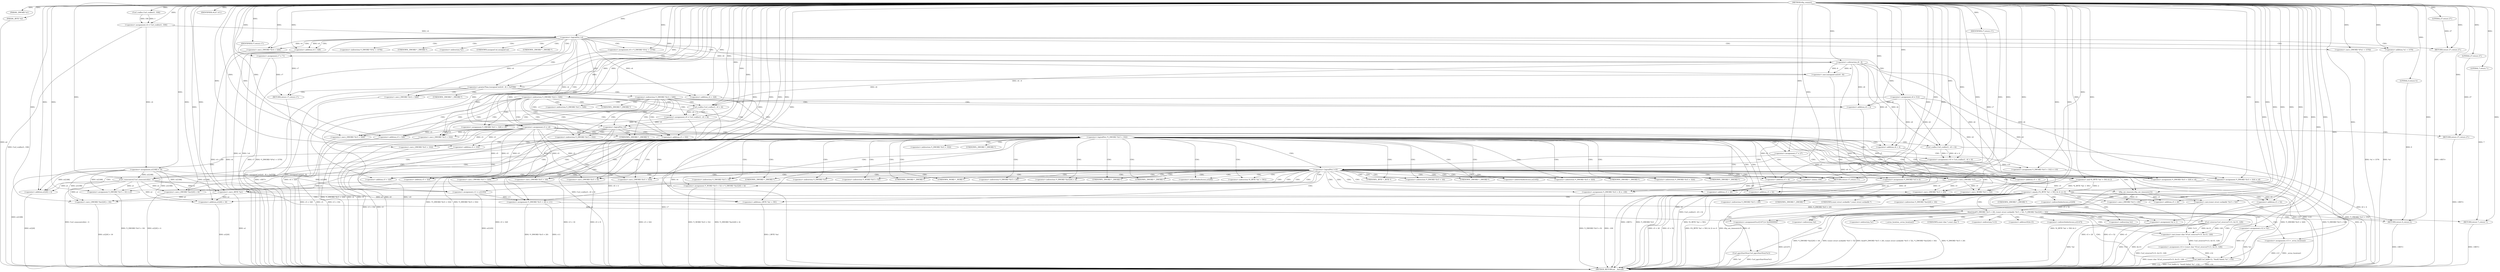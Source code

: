 digraph tftp_connect {  
"1000112" [label = "(METHOD,tftp_connect)" ]
"1000387" [label = "(METHOD_RETURN,int __fastcall)" ]
"1000113" [label = "(PARAM,_DWORD *a1)" ]
"1000114" [label = "(PARAM,_BYTE *a2)" ]
"1000127" [label = "(<operator>.assignment,v4 = Curl_ccalloc(1, 336))" ]
"1000129" [label = "(Curl_ccalloc,Curl_ccalloc(1, 336))" ]
"1000132" [label = "(<operator>.assignment,a1[188] = v4)" ]
"1000138" [label = "(<operator>.logicalNot,!v4)" ]
"1000140" [label = "(RETURN,return 27;,return 27;)" ]
"1000141" [label = "(LITERAL,27,return 27;)" ]
"1000142" [label = "(<operator>.assignment,v5 = v4)" ]
"1000145" [label = "(<operator>.assignment,v6 = *(_DWORD *)(*a1 + 1576))" ]
"1000148" [label = "(<operator>.cast,(_DWORD *)(*a1 + 1576))" ]
"1000150" [label = "(<operator>.addition,*a1 + 1576)" ]
"1000155" [label = "(IDENTIFIER,v6,if ( v6 ))" ]
"1000157" [label = "(<operator>.assignment,v7 = 71)" ]
"1000161" [label = "(<operator>.greaterThan,(unsigned int)(v6 - 8) > 0xFFB0)" ]
"1000162" [label = "(<operator>.cast,(unsigned int)(v6 - 8))" ]
"1000164" [label = "(<operator>.subtraction,v6 - 8)" ]
"1000168" [label = "(RETURN,return v7;,return v7;)" ]
"1000169" [label = "(IDENTIFIER,v7,return v7;)" ]
"1000172" [label = "(<operator>.cast,(_DWORD *)(v4 + 328))" ]
"1000174" [label = "(<operator>.addition,v4 + 328)" ]
"1000180" [label = "(<operator>.assignment,v6 = 512)" ]
"1000185" [label = "(<operator>.cast,(_DWORD *)(v4 + 328))" ]
"1000187" [label = "(<operator>.addition,v4 + 328)" ]
"1000191" [label = "(<operator>.assignment,v9 = Curl_ccalloc(1, v6 + 4))" ]
"1000193" [label = "(Curl_ccalloc,Curl_ccalloc(1, v6 + 4))" ]
"1000195" [label = "(<operator>.addition,v6 + 4)" ]
"1000198" [label = "(<operator>.assignment,*(_DWORD *)(v5 + 328) = v9)" ]
"1000200" [label = "(<operator>.cast,(_DWORD *)(v5 + 328))" ]
"1000202" [label = "(<operator>.addition,v5 + 328)" ]
"1000207" [label = "(<operator>.logicalNot,!v9)" ]
"1000209" [label = "(RETURN,return 27;,return 27;)" ]
"1000210" [label = "(LITERAL,27,return 27;)" ]
"1000213" [label = "(<operator>.logicalNot,!*(_DWORD *)(v5 + 332))" ]
"1000215" [label = "(<operator>.cast,(_DWORD *)(v5 + 332))" ]
"1000217" [label = "(<operator>.addition,v5 + 332)" ]
"1000221" [label = "(<operator>.assignment,v10 = Curl_ccalloc(1, v6 + 4))" ]
"1000223" [label = "(Curl_ccalloc,Curl_ccalloc(1, v6 + 4))" ]
"1000225" [label = "(<operator>.addition,v6 + 4)" ]
"1000228" [label = "(<operator>.assignment,v7 = 27)" ]
"1000231" [label = "(<operator>.assignment,*(_DWORD *)(v5 + 332) = v10)" ]
"1000233" [label = "(<operator>.cast,(_DWORD *)(v5 + 332))" ]
"1000235" [label = "(<operator>.addition,v5 + 332)" ]
"1000240" [label = "(<operator>.logicalNot,!v10)" ]
"1000242" [label = "(RETURN,return v7;,return v7;)" ]
"1000243" [label = "(IDENTIFIER,v7,return v7;)" ]
"1000244" [label = "(Curl_conncontrol,Curl_conncontrol(a1, 1))" ]
"1000247" [label = "(<operator>.assignment,*(_DWORD *)(v5 + 16) = a1)" ]
"1000249" [label = "(<operator>.cast,(_DWORD *)(v5 + 16))" ]
"1000251" [label = "(<operator>.addition,v5 + 16)" ]
"1000255" [label = "(<operator>.assignment,v11 = a1[105])" ]
"1000260" [label = "(<operator>.assignment,*(_DWORD *)(v5 + 320) = v6)" ]
"1000262" [label = "(<operator>.cast,(_DWORD *)(v5 + 320))" ]
"1000264" [label = "(<operator>.addition,v5 + 320)" ]
"1000268" [label = "(<operator>.assignment,*(_DWORD *)(v5 + 324) = v6)" ]
"1000270" [label = "(<operator>.cast,(_DWORD *)(v5 + 324))" ]
"1000272" [label = "(<operator>.addition,v5 + 324)" ]
"1000276" [label = "(<operator>.assignment,*(_DWORD *)(v5 + 8) = -100)" ]
"1000278" [label = "(<operator>.cast,(_DWORD *)(v5 + 8))" ]
"1000280" [label = "(<operator>.addition,v5 + 8)" ]
"1000283" [label = "(<operator>.minus,-100)" ]
"1000285" [label = "(<operator>.assignment,*(_DWORD *)v5 = 0)" ]
"1000287" [label = "(<operator>.cast,(_DWORD *)v5)" ]
"1000291" [label = "(<operator>.assignment,*(_DWORD *)(v5 + 20) = v11)" ]
"1000293" [label = "(<operator>.cast,(_DWORD *)(v5 + 20))" ]
"1000295" [label = "(<operator>.addition,v5 + 20)" ]
"1000299" [label = "(<operator>.assignment,*(_WORD *)(v5 + 52) = *(_DWORD *)(a1[20] + 4))" ]
"1000301" [label = "(<operator>.cast,(_WORD *)(v5 + 52))" ]
"1000303" [label = "(<operator>.addition,v5 + 52)" ]
"1000307" [label = "(<operator>.cast,(_DWORD *)(a1[20] + 4))" ]
"1000309" [label = "(<operator>.addition,a1[20] + 4)" ]
"1000314" [label = "(tftp_set_timeouts,tftp_set_timeouts(v5))" ]
"1000317" [label = "(<operator>.equals,(*((_BYTE *)a1 + 591) & 2) == 0)" ]
"1000318" [label = "(<operator>.and,*((_BYTE *)a1 + 591) & 2)" ]
"1000320" [label = "(<operator>.addition,(_BYTE *)a1 + 591)" ]
"1000321" [label = "(<operator>.cast,(_BYTE *)a1)" ]
"1000329" [label = "(bind,bind(*(_DWORD *)(v5 + 20), (const struct sockaddr *)(v5 + 52), *(_DWORD *)(a1[20] + 16)))" ]
"1000331" [label = "(<operator>.cast,(_DWORD *)(v5 + 20))" ]
"1000333" [label = "(<operator>.addition,v5 + 20)" ]
"1000336" [label = "(<operator>.cast,(const struct sockaddr *)(v5 + 52))" ]
"1000338" [label = "(<operator>.addition,v5 + 52)" ]
"1000342" [label = "(<operator>.cast,(_DWORD *)(a1[20] + 16))" ]
"1000344" [label = "(<operator>.addition,a1[20] + 16)" ]
"1000350" [label = "(<operator>.assignment,v12 = *a1)" ]
"1000354" [label = "(<operator>.assignment,v13 = _errno_location())" ]
"1000357" [label = "(<operator>.assignment,v14 = (const char *)Curl_strerror(*v13, &v15, 128))" ]
"1000359" [label = "(<operator>.cast,(const char *)Curl_strerror(*v13, &v15, 128))" ]
"1000361" [label = "(Curl_strerror,Curl_strerror(*v13, &v15, 128))" ]
"1000367" [label = "(Curl_failf,Curl_failf(v12, \"bind() failed; %s\", v14))" ]
"1000371" [label = "(RETURN,return 7;,return 7;)" ]
"1000372" [label = "(LITERAL,7,return 7;)" ]
"1000373" [label = "(<operators>.assignmentOr,a1[147] |= 0x2000000u)" ]
"1000378" [label = "(Curl_pgrsStartNow,Curl_pgrsStartNow(*a1))" ]
"1000381" [label = "(<operator>.assignment,*a2 = 1)" ]
"1000385" [label = "(RETURN,return 0;,return 0;)" ]
"1000386" [label = "(LITERAL,0,return 0;)" ]
"1000147" [label = "(<operator>.indirection,*(_DWORD *)(*a1 + 1576))" ]
"1000149" [label = "(UNKNOWN,_DWORD *,_DWORD *)" ]
"1000151" [label = "(<operator>.indirection,*a1)" ]
"1000163" [label = "(UNKNOWN,unsigned int,unsigned int)" ]
"1000171" [label = "(<operator>.indirection,*(_DWORD *)(v4 + 328))" ]
"1000173" [label = "(UNKNOWN,_DWORD *,_DWORD *)" ]
"1000184" [label = "(<operator>.indirection,*(_DWORD *)(v4 + 328))" ]
"1000186" [label = "(UNKNOWN,_DWORD *,_DWORD *)" ]
"1000199" [label = "(<operator>.indirection,*(_DWORD *)(v5 + 328))" ]
"1000201" [label = "(UNKNOWN,_DWORD *,_DWORD *)" ]
"1000214" [label = "(<operator>.indirection,*(_DWORD *)(v5 + 332))" ]
"1000216" [label = "(UNKNOWN,_DWORD *,_DWORD *)" ]
"1000232" [label = "(<operator>.indirection,*(_DWORD *)(v5 + 332))" ]
"1000234" [label = "(UNKNOWN,_DWORD *,_DWORD *)" ]
"1000248" [label = "(<operator>.indirection,*(_DWORD *)(v5 + 16))" ]
"1000250" [label = "(UNKNOWN,_DWORD *,_DWORD *)" ]
"1000257" [label = "(<operator>.indirectIndexAccess,a1[105])" ]
"1000261" [label = "(<operator>.indirection,*(_DWORD *)(v5 + 320))" ]
"1000263" [label = "(UNKNOWN,_DWORD *,_DWORD *)" ]
"1000269" [label = "(<operator>.indirection,*(_DWORD *)(v5 + 324))" ]
"1000271" [label = "(UNKNOWN,_DWORD *,_DWORD *)" ]
"1000277" [label = "(<operator>.indirection,*(_DWORD *)(v5 + 8))" ]
"1000279" [label = "(UNKNOWN,_DWORD *,_DWORD *)" ]
"1000286" [label = "(<operator>.indirection,*(_DWORD *)v5)" ]
"1000288" [label = "(UNKNOWN,_DWORD *,_DWORD *)" ]
"1000292" [label = "(<operator>.indirection,*(_DWORD *)(v5 + 20))" ]
"1000294" [label = "(UNKNOWN,_DWORD *,_DWORD *)" ]
"1000300" [label = "(<operator>.indirection,*(_WORD *)(v5 + 52))" ]
"1000302" [label = "(UNKNOWN,_WORD *,_WORD *)" ]
"1000306" [label = "(<operator>.indirection,*(_DWORD *)(a1[20] + 4))" ]
"1000308" [label = "(UNKNOWN,_DWORD *,_DWORD *)" ]
"1000310" [label = "(<operator>.indirectIndexAccess,a1[20])" ]
"1000319" [label = "(<operator>.indirection,*((_BYTE *)a1 + 591))" ]
"1000322" [label = "(UNKNOWN,_BYTE *,_BYTE *)" ]
"1000330" [label = "(<operator>.indirection,*(_DWORD *)(v5 + 20))" ]
"1000332" [label = "(UNKNOWN,_DWORD *,_DWORD *)" ]
"1000337" [label = "(UNKNOWN,const struct sockaddr *,const struct sockaddr *)" ]
"1000341" [label = "(<operator>.indirection,*(_DWORD *)(a1[20] + 16))" ]
"1000343" [label = "(UNKNOWN,_DWORD *,_DWORD *)" ]
"1000345" [label = "(<operator>.indirectIndexAccess,a1[20])" ]
"1000352" [label = "(<operator>.indirection,*a1)" ]
"1000356" [label = "(_errno_location,_errno_location())" ]
"1000360" [label = "(UNKNOWN,const char *,const char *)" ]
"1000362" [label = "(<operator>.indirection,*v13)" ]
"1000364" [label = "(<operator>.addressOf,&v15)" ]
"1000374" [label = "(<operator>.indirectIndexAccess,a1[147])" ]
"1000379" [label = "(<operator>.indirection,*a1)" ]
"1000382" [label = "(<operator>.indirection,*a2)" ]
  "1000209" -> "1000387"  [ label = "DDG: <RET>"] 
  "1000385" -> "1000387"  [ label = "DDG: <RET>"] 
  "1000371" -> "1000387"  [ label = "DDG: <RET>"] 
  "1000242" -> "1000387"  [ label = "DDG: <RET>"] 
  "1000162" -> "1000387"  [ label = "DDG: v6 - 8"] 
  "1000142" -> "1000387"  [ label = "DDG: v4"] 
  "1000161" -> "1000387"  [ label = "DDG: (unsigned int)(v6 - 8) > 0xFFB0"] 
  "1000142" -> "1000387"  [ label = "DDG: v5"] 
  "1000373" -> "1000387"  [ label = "DDG: a1[147]"] 
  "1000293" -> "1000387"  [ label = "DDG: v5 + 20"] 
  "1000198" -> "1000387"  [ label = "DDG: *(_DWORD *)(v5 + 328)"] 
  "1000202" -> "1000387"  [ label = "DDG: v5"] 
  "1000138" -> "1000387"  [ label = "DDG: v4"] 
  "1000350" -> "1000387"  [ label = "DDG: *a1"] 
  "1000221" -> "1000387"  [ label = "DDG: Curl_ccalloc(1, v6 + 4)"] 
  "1000244" -> "1000387"  [ label = "DDG: Curl_conncontrol(a1, 1)"] 
  "1000342" -> "1000387"  [ label = "DDG: a1[20] + 16"] 
  "1000329" -> "1000387"  [ label = "DDG: *(_DWORD *)(v5 + 20)"] 
  "1000318" -> "1000387"  [ label = "DDG: *((_BYTE *)a1 + 591)"] 
  "1000172" -> "1000387"  [ label = "DDG: v4 + 328"] 
  "1000320" -> "1000387"  [ label = "DDG: (_BYTE *)a1"] 
  "1000268" -> "1000387"  [ label = "DDG: *(_DWORD *)(v5 + 324)"] 
  "1000213" -> "1000387"  [ label = "DDG: !*(_DWORD *)(v5 + 332)"] 
  "1000215" -> "1000387"  [ label = "DDG: v5 + 332"] 
  "1000321" -> "1000387"  [ label = "DDG: a1"] 
  "1000361" -> "1000387"  [ label = "DDG: &v15"] 
  "1000228" -> "1000387"  [ label = "DDG: v7"] 
  "1000276" -> "1000387"  [ label = "DDG: -100"] 
  "1000354" -> "1000387"  [ label = "DDG: v13"] 
  "1000291" -> "1000387"  [ label = "DDG: v11"] 
  "1000354" -> "1000387"  [ label = "DDG: _errno_location()"] 
  "1000381" -> "1000387"  [ label = "DDG: *a2"] 
  "1000270" -> "1000387"  [ label = "DDG: v5 + 324"] 
  "1000367" -> "1000387"  [ label = "DDG: v14"] 
  "1000213" -> "1000387"  [ label = "DDG: *(_DWORD *)(v5 + 332)"] 
  "1000225" -> "1000387"  [ label = "DDG: v6"] 
  "1000240" -> "1000387"  [ label = "DDG: v10"] 
  "1000132" -> "1000387"  [ label = "DDG: a1[188]"] 
  "1000367" -> "1000387"  [ label = "DDG: v12"] 
  "1000329" -> "1000387"  [ label = "DDG: *(_DWORD *)(a1[20] + 16)"] 
  "1000291" -> "1000387"  [ label = "DDG: *(_DWORD *)(v5 + 20)"] 
  "1000148" -> "1000387"  [ label = "DDG: *a1 + 1576"] 
  "1000344" -> "1000387"  [ label = "DDG: a1[20]"] 
  "1000235" -> "1000387"  [ label = "DDG: v5"] 
  "1000309" -> "1000387"  [ label = "DDG: a1[20]"] 
  "1000145" -> "1000387"  [ label = "DDG: *(_DWORD *)(*a1 + 1576)"] 
  "1000157" -> "1000387"  [ label = "DDG: v7"] 
  "1000276" -> "1000387"  [ label = "DDG: *(_DWORD *)(v5 + 8)"] 
  "1000367" -> "1000387"  [ label = "DDG: Curl_failf(v12, \"bind() failed; %s\", v14)"] 
  "1000378" -> "1000387"  [ label = "DDG: Curl_pgrsStartNow(*a1)"] 
  "1000138" -> "1000387"  [ label = "DDG: !v4"] 
  "1000231" -> "1000387"  [ label = "DDG: *(_DWORD *)(v5 + 332)"] 
  "1000359" -> "1000387"  [ label = "DDG: Curl_strerror(*v13, &v15, 128)"] 
  "1000207" -> "1000387"  [ label = "DDG: !v9"] 
  "1000357" -> "1000387"  [ label = "DDG: (const char *)Curl_strerror(*v13, &v15, 128)"] 
  "1000191" -> "1000387"  [ label = "DDG: Curl_ccalloc(1, v6 + 4)"] 
  "1000314" -> "1000387"  [ label = "DDG: tftp_set_timeouts(v5)"] 
  "1000268" -> "1000387"  [ label = "DDG: v6"] 
  "1000260" -> "1000387"  [ label = "DDG: *(_DWORD *)(v5 + 320)"] 
  "1000378" -> "1000387"  [ label = "DDG: *a1"] 
  "1000247" -> "1000387"  [ label = "DDG: *(_DWORD *)(v5 + 16)"] 
  "1000223" -> "1000387"  [ label = "DDG: v6 + 4"] 
  "1000285" -> "1000387"  [ label = "DDG: *(_DWORD *)v5"] 
  "1000301" -> "1000387"  [ label = "DDG: v5 + 52"] 
  "1000317" -> "1000387"  [ label = "DDG: (*((_BYTE *)a1 + 591) & 2) == 0"] 
  "1000255" -> "1000387"  [ label = "DDG: a1[105]"] 
  "1000187" -> "1000387"  [ label = "DDG: v4"] 
  "1000314" -> "1000387"  [ label = "DDG: v5"] 
  "1000207" -> "1000387"  [ label = "DDG: v9"] 
  "1000278" -> "1000387"  [ label = "DDG: v5 + 8"] 
  "1000299" -> "1000387"  [ label = "DDG: *(_DWORD *)(a1[20] + 4)"] 
  "1000329" -> "1000387"  [ label = "DDG: (const struct sockaddr *)(v5 + 52)"] 
  "1000299" -> "1000387"  [ label = "DDG: *(_WORD *)(v5 + 52)"] 
  "1000185" -> "1000387"  [ label = "DDG: v4 + 328"] 
  "1000329" -> "1000387"  [ label = "DDG: bind(*(_DWORD *)(v5 + 20), (const struct sockaddr *)(v5 + 52), *(_DWORD *)(a1[20] + 16))"] 
  "1000114" -> "1000387"  [ label = "DDG: a2"] 
  "1000195" -> "1000387"  [ label = "DDG: v6"] 
  "1000338" -> "1000387"  [ label = "DDG: v5"] 
  "1000262" -> "1000387"  [ label = "DDG: v5 + 320"] 
  "1000127" -> "1000387"  [ label = "DDG: Curl_ccalloc(1, 336)"] 
  "1000307" -> "1000387"  [ label = "DDG: a1[20] + 4"] 
  "1000193" -> "1000387"  [ label = "DDG: v6 + 4"] 
  "1000317" -> "1000387"  [ label = "DDG: *((_BYTE *)a1 + 591) & 2"] 
  "1000200" -> "1000387"  [ label = "DDG: v5 + 328"] 
  "1000174" -> "1000387"  [ label = "DDG: v4"] 
  "1000240" -> "1000387"  [ label = "DDG: !v10"] 
  "1000336" -> "1000387"  [ label = "DDG: v5 + 52"] 
  "1000361" -> "1000387"  [ label = "DDG: *v13"] 
  "1000164" -> "1000387"  [ label = "DDG: v6"] 
  "1000161" -> "1000387"  [ label = "DDG: (unsigned int)(v6 - 8)"] 
  "1000150" -> "1000387"  [ label = "DDG: *a1"] 
  "1000233" -> "1000387"  [ label = "DDG: v5 + 332"] 
  "1000249" -> "1000387"  [ label = "DDG: v5 + 16"] 
  "1000331" -> "1000387"  [ label = "DDG: v5 + 20"] 
  "1000140" -> "1000387"  [ label = "DDG: <RET>"] 
  "1000168" -> "1000387"  [ label = "DDG: <RET>"] 
  "1000112" -> "1000113"  [ label = "DDG: "] 
  "1000112" -> "1000114"  [ label = "DDG: "] 
  "1000129" -> "1000127"  [ label = "DDG: 1"] 
  "1000129" -> "1000127"  [ label = "DDG: 336"] 
  "1000112" -> "1000127"  [ label = "DDG: "] 
  "1000112" -> "1000129"  [ label = "DDG: "] 
  "1000127" -> "1000132"  [ label = "DDG: v4"] 
  "1000112" -> "1000132"  [ label = "DDG: "] 
  "1000112" -> "1000138"  [ label = "DDG: "] 
  "1000127" -> "1000138"  [ label = "DDG: v4"] 
  "1000141" -> "1000140"  [ label = "DDG: 27"] 
  "1000112" -> "1000140"  [ label = "DDG: "] 
  "1000112" -> "1000141"  [ label = "DDG: "] 
  "1000138" -> "1000142"  [ label = "DDG: v4"] 
  "1000112" -> "1000142"  [ label = "DDG: "] 
  "1000112" -> "1000145"  [ label = "DDG: "] 
  "1000112" -> "1000148"  [ label = "DDG: "] 
  "1000112" -> "1000150"  [ label = "DDG: "] 
  "1000112" -> "1000155"  [ label = "DDG: "] 
  "1000112" -> "1000157"  [ label = "DDG: "] 
  "1000162" -> "1000161"  [ label = "DDG: v6 - 8"] 
  "1000164" -> "1000162"  [ label = "DDG: v6"] 
  "1000164" -> "1000162"  [ label = "DDG: 8"] 
  "1000145" -> "1000164"  [ label = "DDG: v6"] 
  "1000112" -> "1000164"  [ label = "DDG: "] 
  "1000112" -> "1000161"  [ label = "DDG: "] 
  "1000169" -> "1000168"  [ label = "DDG: v7"] 
  "1000157" -> "1000168"  [ label = "DDG: v7"] 
  "1000112" -> "1000169"  [ label = "DDG: "] 
  "1000112" -> "1000172"  [ label = "DDG: "] 
  "1000138" -> "1000172"  [ label = "DDG: v4"] 
  "1000112" -> "1000174"  [ label = "DDG: "] 
  "1000138" -> "1000174"  [ label = "DDG: v4"] 
  "1000112" -> "1000180"  [ label = "DDG: "] 
  "1000112" -> "1000185"  [ label = "DDG: "] 
  "1000138" -> "1000185"  [ label = "DDG: v4"] 
  "1000112" -> "1000187"  [ label = "DDG: "] 
  "1000138" -> "1000187"  [ label = "DDG: v4"] 
  "1000193" -> "1000191"  [ label = "DDG: 1"] 
  "1000193" -> "1000191"  [ label = "DDG: v6 + 4"] 
  "1000112" -> "1000191"  [ label = "DDG: "] 
  "1000112" -> "1000193"  [ label = "DDG: "] 
  "1000180" -> "1000193"  [ label = "DDG: v6"] 
  "1000164" -> "1000193"  [ label = "DDG: v6"] 
  "1000180" -> "1000195"  [ label = "DDG: v6"] 
  "1000164" -> "1000195"  [ label = "DDG: v6"] 
  "1000112" -> "1000195"  [ label = "DDG: "] 
  "1000191" -> "1000198"  [ label = "DDG: v9"] 
  "1000112" -> "1000198"  [ label = "DDG: "] 
  "1000142" -> "1000200"  [ label = "DDG: v5"] 
  "1000112" -> "1000200"  [ label = "DDG: "] 
  "1000142" -> "1000202"  [ label = "DDG: v5"] 
  "1000112" -> "1000202"  [ label = "DDG: "] 
  "1000112" -> "1000207"  [ label = "DDG: "] 
  "1000191" -> "1000207"  [ label = "DDG: v9"] 
  "1000210" -> "1000209"  [ label = "DDG: 27"] 
  "1000112" -> "1000209"  [ label = "DDG: "] 
  "1000112" -> "1000210"  [ label = "DDG: "] 
  "1000142" -> "1000215"  [ label = "DDG: v5"] 
  "1000112" -> "1000215"  [ label = "DDG: "] 
  "1000142" -> "1000217"  [ label = "DDG: v5"] 
  "1000112" -> "1000217"  [ label = "DDG: "] 
  "1000223" -> "1000221"  [ label = "DDG: 1"] 
  "1000223" -> "1000221"  [ label = "DDG: v6 + 4"] 
  "1000112" -> "1000221"  [ label = "DDG: "] 
  "1000112" -> "1000223"  [ label = "DDG: "] 
  "1000180" -> "1000223"  [ label = "DDG: v6"] 
  "1000164" -> "1000223"  [ label = "DDG: v6"] 
  "1000180" -> "1000225"  [ label = "DDG: v6"] 
  "1000164" -> "1000225"  [ label = "DDG: v6"] 
  "1000112" -> "1000225"  [ label = "DDG: "] 
  "1000112" -> "1000228"  [ label = "DDG: "] 
  "1000221" -> "1000231"  [ label = "DDG: v10"] 
  "1000112" -> "1000231"  [ label = "DDG: "] 
  "1000112" -> "1000233"  [ label = "DDG: "] 
  "1000142" -> "1000233"  [ label = "DDG: v5"] 
  "1000112" -> "1000235"  [ label = "DDG: "] 
  "1000142" -> "1000235"  [ label = "DDG: v5"] 
  "1000112" -> "1000240"  [ label = "DDG: "] 
  "1000221" -> "1000240"  [ label = "DDG: v10"] 
  "1000243" -> "1000242"  [ label = "DDG: v7"] 
  "1000228" -> "1000242"  [ label = "DDG: v7"] 
  "1000112" -> "1000243"  [ label = "DDG: "] 
  "1000132" -> "1000244"  [ label = "DDG: a1[188]"] 
  "1000112" -> "1000244"  [ label = "DDG: "] 
  "1000132" -> "1000247"  [ label = "DDG: a1[188]"] 
  "1000244" -> "1000247"  [ label = "DDG: a1"] 
  "1000112" -> "1000247"  [ label = "DDG: "] 
  "1000112" -> "1000249"  [ label = "DDG: "] 
  "1000142" -> "1000249"  [ label = "DDG: v5"] 
  "1000112" -> "1000251"  [ label = "DDG: "] 
  "1000142" -> "1000251"  [ label = "DDG: v5"] 
  "1000132" -> "1000255"  [ label = "DDG: a1[188]"] 
  "1000244" -> "1000255"  [ label = "DDG: a1"] 
  "1000112" -> "1000255"  [ label = "DDG: "] 
  "1000180" -> "1000260"  [ label = "DDG: v6"] 
  "1000164" -> "1000260"  [ label = "DDG: v6"] 
  "1000112" -> "1000260"  [ label = "DDG: "] 
  "1000112" -> "1000262"  [ label = "DDG: "] 
  "1000142" -> "1000262"  [ label = "DDG: v5"] 
  "1000112" -> "1000264"  [ label = "DDG: "] 
  "1000142" -> "1000264"  [ label = "DDG: v5"] 
  "1000112" -> "1000268"  [ label = "DDG: "] 
  "1000180" -> "1000268"  [ label = "DDG: v6"] 
  "1000164" -> "1000268"  [ label = "DDG: v6"] 
  "1000112" -> "1000270"  [ label = "DDG: "] 
  "1000142" -> "1000270"  [ label = "DDG: v5"] 
  "1000112" -> "1000272"  [ label = "DDG: "] 
  "1000142" -> "1000272"  [ label = "DDG: v5"] 
  "1000283" -> "1000276"  [ label = "DDG: 100"] 
  "1000112" -> "1000278"  [ label = "DDG: "] 
  "1000142" -> "1000278"  [ label = "DDG: v5"] 
  "1000112" -> "1000280"  [ label = "DDG: "] 
  "1000142" -> "1000280"  [ label = "DDG: v5"] 
  "1000112" -> "1000283"  [ label = "DDG: "] 
  "1000112" -> "1000285"  [ label = "DDG: "] 
  "1000112" -> "1000287"  [ label = "DDG: "] 
  "1000142" -> "1000287"  [ label = "DDG: v5"] 
  "1000255" -> "1000291"  [ label = "DDG: v11"] 
  "1000112" -> "1000291"  [ label = "DDG: "] 
  "1000287" -> "1000293"  [ label = "DDG: v5"] 
  "1000112" -> "1000293"  [ label = "DDG: "] 
  "1000287" -> "1000295"  [ label = "DDG: v5"] 
  "1000112" -> "1000295"  [ label = "DDG: "] 
  "1000112" -> "1000301"  [ label = "DDG: "] 
  "1000287" -> "1000301"  [ label = "DDG: v5"] 
  "1000112" -> "1000303"  [ label = "DDG: "] 
  "1000287" -> "1000303"  [ label = "DDG: v5"] 
  "1000132" -> "1000307"  [ label = "DDG: a1[188]"] 
  "1000244" -> "1000307"  [ label = "DDG: a1"] 
  "1000112" -> "1000307"  [ label = "DDG: "] 
  "1000132" -> "1000309"  [ label = "DDG: a1[188]"] 
  "1000244" -> "1000309"  [ label = "DDG: a1"] 
  "1000112" -> "1000309"  [ label = "DDG: "] 
  "1000112" -> "1000314"  [ label = "DDG: "] 
  "1000287" -> "1000314"  [ label = "DDG: v5"] 
  "1000318" -> "1000317"  [ label = "DDG: *((_BYTE *)a1 + 591)"] 
  "1000318" -> "1000317"  [ label = "DDG: 2"] 
  "1000321" -> "1000320"  [ label = "DDG: a1"] 
  "1000132" -> "1000321"  [ label = "DDG: a1[188]"] 
  "1000112" -> "1000321"  [ label = "DDG: "] 
  "1000244" -> "1000321"  [ label = "DDG: a1"] 
  "1000112" -> "1000320"  [ label = "DDG: "] 
  "1000112" -> "1000318"  [ label = "DDG: "] 
  "1000112" -> "1000317"  [ label = "DDG: "] 
  "1000291" -> "1000329"  [ label = "DDG: *(_DWORD *)(v5 + 20)"] 
  "1000314" -> "1000331"  [ label = "DDG: v5"] 
  "1000112" -> "1000331"  [ label = "DDG: "] 
  "1000314" -> "1000333"  [ label = "DDG: v5"] 
  "1000112" -> "1000333"  [ label = "DDG: "] 
  "1000336" -> "1000329"  [ label = "DDG: v5 + 52"] 
  "1000112" -> "1000336"  [ label = "DDG: "] 
  "1000314" -> "1000336"  [ label = "DDG: v5"] 
  "1000112" -> "1000338"  [ label = "DDG: "] 
  "1000314" -> "1000338"  [ label = "DDG: v5"] 
  "1000321" -> "1000342"  [ label = "DDG: a1"] 
  "1000132" -> "1000342"  [ label = "DDG: a1[188]"] 
  "1000244" -> "1000342"  [ label = "DDG: a1"] 
  "1000112" -> "1000342"  [ label = "DDG: "] 
  "1000321" -> "1000344"  [ label = "DDG: a1"] 
  "1000132" -> "1000344"  [ label = "DDG: a1[188]"] 
  "1000244" -> "1000344"  [ label = "DDG: a1"] 
  "1000112" -> "1000344"  [ label = "DDG: "] 
  "1000112" -> "1000350"  [ label = "DDG: "] 
  "1000112" -> "1000354"  [ label = "DDG: "] 
  "1000359" -> "1000357"  [ label = "DDG: Curl_strerror(*v13, &v15, 128)"] 
  "1000112" -> "1000357"  [ label = "DDG: "] 
  "1000361" -> "1000359"  [ label = "DDG: *v13"] 
  "1000361" -> "1000359"  [ label = "DDG: &v15"] 
  "1000361" -> "1000359"  [ label = "DDG: 128"] 
  "1000112" -> "1000361"  [ label = "DDG: "] 
  "1000350" -> "1000367"  [ label = "DDG: v12"] 
  "1000112" -> "1000367"  [ label = "DDG: "] 
  "1000357" -> "1000367"  [ label = "DDG: v14"] 
  "1000372" -> "1000371"  [ label = "DDG: 7"] 
  "1000112" -> "1000371"  [ label = "DDG: "] 
  "1000112" -> "1000372"  [ label = "DDG: "] 
  "1000112" -> "1000373"  [ label = "DDG: "] 
  "1000321" -> "1000373"  [ label = "DDG: a1"] 
  "1000112" -> "1000381"  [ label = "DDG: "] 
  "1000386" -> "1000385"  [ label = "DDG: 0"] 
  "1000112" -> "1000385"  [ label = "DDG: "] 
  "1000112" -> "1000386"  [ label = "DDG: "] 
  "1000138" -> "1000142"  [ label = "CDG: "] 
  "1000138" -> "1000140"  [ label = "CDG: "] 
  "1000138" -> "1000151"  [ label = "CDG: "] 
  "1000138" -> "1000150"  [ label = "CDG: "] 
  "1000138" -> "1000149"  [ label = "CDG: "] 
  "1000138" -> "1000148"  [ label = "CDG: "] 
  "1000138" -> "1000147"  [ label = "CDG: "] 
  "1000138" -> "1000145"  [ label = "CDG: "] 
  "1000138" -> "1000157"  [ label = "CDG: "] 
  "1000138" -> "1000164"  [ label = "CDG: "] 
  "1000138" -> "1000163"  [ label = "CDG: "] 
  "1000138" -> "1000162"  [ label = "CDG: "] 
  "1000138" -> "1000161"  [ label = "CDG: "] 
  "1000138" -> "1000187"  [ label = "CDG: "] 
  "1000138" -> "1000186"  [ label = "CDG: "] 
  "1000138" -> "1000185"  [ label = "CDG: "] 
  "1000138" -> "1000184"  [ label = "CDG: "] 
  "1000138" -> "1000180"  [ label = "CDG: "] 
  "1000161" -> "1000174"  [ label = "CDG: "] 
  "1000161" -> "1000173"  [ label = "CDG: "] 
  "1000161" -> "1000172"  [ label = "CDG: "] 
  "1000161" -> "1000171"  [ label = "CDG: "] 
  "1000161" -> "1000168"  [ label = "CDG: "] 
  "1000171" -> "1000191"  [ label = "CDG: "] 
  "1000171" -> "1000207"  [ label = "CDG: "] 
  "1000171" -> "1000202"  [ label = "CDG: "] 
  "1000171" -> "1000201"  [ label = "CDG: "] 
  "1000171" -> "1000200"  [ label = "CDG: "] 
  "1000171" -> "1000199"  [ label = "CDG: "] 
  "1000171" -> "1000198"  [ label = "CDG: "] 
  "1000171" -> "1000195"  [ label = "CDG: "] 
  "1000171" -> "1000193"  [ label = "CDG: "] 
  "1000171" -> "1000217"  [ label = "CDG: "] 
  "1000171" -> "1000216"  [ label = "CDG: "] 
  "1000171" -> "1000215"  [ label = "CDG: "] 
  "1000171" -> "1000214"  [ label = "CDG: "] 
  "1000171" -> "1000213"  [ label = "CDG: "] 
  "1000184" -> "1000191"  [ label = "CDG: "] 
  "1000184" -> "1000207"  [ label = "CDG: "] 
  "1000184" -> "1000202"  [ label = "CDG: "] 
  "1000184" -> "1000201"  [ label = "CDG: "] 
  "1000184" -> "1000200"  [ label = "CDG: "] 
  "1000184" -> "1000199"  [ label = "CDG: "] 
  "1000184" -> "1000198"  [ label = "CDG: "] 
  "1000184" -> "1000195"  [ label = "CDG: "] 
  "1000184" -> "1000193"  [ label = "CDG: "] 
  "1000184" -> "1000217"  [ label = "CDG: "] 
  "1000184" -> "1000216"  [ label = "CDG: "] 
  "1000184" -> "1000215"  [ label = "CDG: "] 
  "1000184" -> "1000214"  [ label = "CDG: "] 
  "1000184" -> "1000213"  [ label = "CDG: "] 
  "1000207" -> "1000217"  [ label = "CDG: "] 
  "1000207" -> "1000216"  [ label = "CDG: "] 
  "1000207" -> "1000215"  [ label = "CDG: "] 
  "1000207" -> "1000214"  [ label = "CDG: "] 
  "1000207" -> "1000213"  [ label = "CDG: "] 
  "1000207" -> "1000209"  [ label = "CDG: "] 
  "1000213" -> "1000223"  [ label = "CDG: "] 
  "1000213" -> "1000221"  [ label = "CDG: "] 
  "1000213" -> "1000240"  [ label = "CDG: "] 
  "1000213" -> "1000235"  [ label = "CDG: "] 
  "1000213" -> "1000234"  [ label = "CDG: "] 
  "1000213" -> "1000233"  [ label = "CDG: "] 
  "1000213" -> "1000232"  [ label = "CDG: "] 
  "1000213" -> "1000231"  [ label = "CDG: "] 
  "1000213" -> "1000228"  [ label = "CDG: "] 
  "1000213" -> "1000225"  [ label = "CDG: "] 
  "1000213" -> "1000255"  [ label = "CDG: "] 
  "1000213" -> "1000251"  [ label = "CDG: "] 
  "1000213" -> "1000250"  [ label = "CDG: "] 
  "1000213" -> "1000249"  [ label = "CDG: "] 
  "1000213" -> "1000248"  [ label = "CDG: "] 
  "1000213" -> "1000247"  [ label = "CDG: "] 
  "1000213" -> "1000244"  [ label = "CDG: "] 
  "1000213" -> "1000272"  [ label = "CDG: "] 
  "1000213" -> "1000271"  [ label = "CDG: "] 
  "1000213" -> "1000270"  [ label = "CDG: "] 
  "1000213" -> "1000269"  [ label = "CDG: "] 
  "1000213" -> "1000268"  [ label = "CDG: "] 
  "1000213" -> "1000264"  [ label = "CDG: "] 
  "1000213" -> "1000263"  [ label = "CDG: "] 
  "1000213" -> "1000262"  [ label = "CDG: "] 
  "1000213" -> "1000261"  [ label = "CDG: "] 
  "1000213" -> "1000260"  [ label = "CDG: "] 
  "1000213" -> "1000257"  [ label = "CDG: "] 
  "1000213" -> "1000288"  [ label = "CDG: "] 
  "1000213" -> "1000287"  [ label = "CDG: "] 
  "1000213" -> "1000286"  [ label = "CDG: "] 
  "1000213" -> "1000285"  [ label = "CDG: "] 
  "1000213" -> "1000283"  [ label = "CDG: "] 
  "1000213" -> "1000280"  [ label = "CDG: "] 
  "1000213" -> "1000279"  [ label = "CDG: "] 
  "1000213" -> "1000278"  [ label = "CDG: "] 
  "1000213" -> "1000277"  [ label = "CDG: "] 
  "1000213" -> "1000276"  [ label = "CDG: "] 
  "1000213" -> "1000303"  [ label = "CDG: "] 
  "1000213" -> "1000302"  [ label = "CDG: "] 
  "1000213" -> "1000301"  [ label = "CDG: "] 
  "1000213" -> "1000300"  [ label = "CDG: "] 
  "1000213" -> "1000299"  [ label = "CDG: "] 
  "1000213" -> "1000295"  [ label = "CDG: "] 
  "1000213" -> "1000294"  [ label = "CDG: "] 
  "1000213" -> "1000293"  [ label = "CDG: "] 
  "1000213" -> "1000292"  [ label = "CDG: "] 
  "1000213" -> "1000291"  [ label = "CDG: "] 
  "1000213" -> "1000320"  [ label = "CDG: "] 
  "1000213" -> "1000319"  [ label = "CDG: "] 
  "1000213" -> "1000318"  [ label = "CDG: "] 
  "1000213" -> "1000317"  [ label = "CDG: "] 
  "1000213" -> "1000314"  [ label = "CDG: "] 
  "1000213" -> "1000310"  [ label = "CDG: "] 
  "1000213" -> "1000309"  [ label = "CDG: "] 
  "1000213" -> "1000308"  [ label = "CDG: "] 
  "1000213" -> "1000307"  [ label = "CDG: "] 
  "1000213" -> "1000306"  [ label = "CDG: "] 
  "1000213" -> "1000322"  [ label = "CDG: "] 
  "1000213" -> "1000321"  [ label = "CDG: "] 
  "1000240" -> "1000255"  [ label = "CDG: "] 
  "1000240" -> "1000251"  [ label = "CDG: "] 
  "1000240" -> "1000250"  [ label = "CDG: "] 
  "1000240" -> "1000249"  [ label = "CDG: "] 
  "1000240" -> "1000248"  [ label = "CDG: "] 
  "1000240" -> "1000247"  [ label = "CDG: "] 
  "1000240" -> "1000244"  [ label = "CDG: "] 
  "1000240" -> "1000242"  [ label = "CDG: "] 
  "1000240" -> "1000272"  [ label = "CDG: "] 
  "1000240" -> "1000271"  [ label = "CDG: "] 
  "1000240" -> "1000270"  [ label = "CDG: "] 
  "1000240" -> "1000269"  [ label = "CDG: "] 
  "1000240" -> "1000268"  [ label = "CDG: "] 
  "1000240" -> "1000264"  [ label = "CDG: "] 
  "1000240" -> "1000263"  [ label = "CDG: "] 
  "1000240" -> "1000262"  [ label = "CDG: "] 
  "1000240" -> "1000261"  [ label = "CDG: "] 
  "1000240" -> "1000260"  [ label = "CDG: "] 
  "1000240" -> "1000257"  [ label = "CDG: "] 
  "1000240" -> "1000288"  [ label = "CDG: "] 
  "1000240" -> "1000287"  [ label = "CDG: "] 
  "1000240" -> "1000286"  [ label = "CDG: "] 
  "1000240" -> "1000285"  [ label = "CDG: "] 
  "1000240" -> "1000283"  [ label = "CDG: "] 
  "1000240" -> "1000280"  [ label = "CDG: "] 
  "1000240" -> "1000279"  [ label = "CDG: "] 
  "1000240" -> "1000278"  [ label = "CDG: "] 
  "1000240" -> "1000277"  [ label = "CDG: "] 
  "1000240" -> "1000276"  [ label = "CDG: "] 
  "1000240" -> "1000303"  [ label = "CDG: "] 
  "1000240" -> "1000302"  [ label = "CDG: "] 
  "1000240" -> "1000301"  [ label = "CDG: "] 
  "1000240" -> "1000300"  [ label = "CDG: "] 
  "1000240" -> "1000299"  [ label = "CDG: "] 
  "1000240" -> "1000295"  [ label = "CDG: "] 
  "1000240" -> "1000294"  [ label = "CDG: "] 
  "1000240" -> "1000293"  [ label = "CDG: "] 
  "1000240" -> "1000292"  [ label = "CDG: "] 
  "1000240" -> "1000291"  [ label = "CDG: "] 
  "1000240" -> "1000320"  [ label = "CDG: "] 
  "1000240" -> "1000319"  [ label = "CDG: "] 
  "1000240" -> "1000318"  [ label = "CDG: "] 
  "1000240" -> "1000317"  [ label = "CDG: "] 
  "1000240" -> "1000314"  [ label = "CDG: "] 
  "1000240" -> "1000310"  [ label = "CDG: "] 
  "1000240" -> "1000309"  [ label = "CDG: "] 
  "1000240" -> "1000308"  [ label = "CDG: "] 
  "1000240" -> "1000307"  [ label = "CDG: "] 
  "1000240" -> "1000306"  [ label = "CDG: "] 
  "1000240" -> "1000322"  [ label = "CDG: "] 
  "1000240" -> "1000321"  [ label = "CDG: "] 
  "1000317" -> "1000336"  [ label = "CDG: "] 
  "1000317" -> "1000333"  [ label = "CDG: "] 
  "1000317" -> "1000332"  [ label = "CDG: "] 
  "1000317" -> "1000331"  [ label = "CDG: "] 
  "1000317" -> "1000330"  [ label = "CDG: "] 
  "1000317" -> "1000329"  [ label = "CDG: "] 
  "1000317" -> "1000345"  [ label = "CDG: "] 
  "1000317" -> "1000344"  [ label = "CDG: "] 
  "1000317" -> "1000343"  [ label = "CDG: "] 
  "1000317" -> "1000342"  [ label = "CDG: "] 
  "1000317" -> "1000341"  [ label = "CDG: "] 
  "1000317" -> "1000338"  [ label = "CDG: "] 
  "1000317" -> "1000337"  [ label = "CDG: "] 
  "1000317" -> "1000382"  [ label = "CDG: "] 
  "1000317" -> "1000381"  [ label = "CDG: "] 
  "1000317" -> "1000379"  [ label = "CDG: "] 
  "1000317" -> "1000378"  [ label = "CDG: "] 
  "1000317" -> "1000385"  [ label = "CDG: "] 
  "1000329" -> "1000352"  [ label = "CDG: "] 
  "1000329" -> "1000350"  [ label = "CDG: "] 
  "1000329" -> "1000367"  [ label = "CDG: "] 
  "1000329" -> "1000364"  [ label = "CDG: "] 
  "1000329" -> "1000362"  [ label = "CDG: "] 
  "1000329" -> "1000361"  [ label = "CDG: "] 
  "1000329" -> "1000360"  [ label = "CDG: "] 
  "1000329" -> "1000359"  [ label = "CDG: "] 
  "1000329" -> "1000357"  [ label = "CDG: "] 
  "1000329" -> "1000356"  [ label = "CDG: "] 
  "1000329" -> "1000354"  [ label = "CDG: "] 
  "1000329" -> "1000382"  [ label = "CDG: "] 
  "1000329" -> "1000381"  [ label = "CDG: "] 
  "1000329" -> "1000379"  [ label = "CDG: "] 
  "1000329" -> "1000378"  [ label = "CDG: "] 
  "1000329" -> "1000374"  [ label = "CDG: "] 
  "1000329" -> "1000373"  [ label = "CDG: "] 
  "1000329" -> "1000371"  [ label = "CDG: "] 
  "1000329" -> "1000385"  [ label = "CDG: "] 
}
